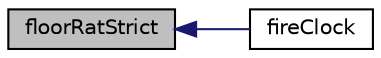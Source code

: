 digraph "floorRatStrict"
{
  edge [fontname="Helvetica",fontsize="10",labelfontname="Helvetica",labelfontsize="10"];
  node [fontname="Helvetica",fontsize="10",shape=record];
  rankdir="LR";
  Node18 [label="floorRatStrict",height=0.2,width=0.4,color="black", fillcolor="grey75", style="filled", fontcolor="black"];
  Node18 -> Node19 [dir="back",color="midnightblue",fontsize="10",style="solid",fontname="Helvetica"];
  Node19 [label="fireClock",height=0.2,width=0.4,color="black", fillcolor="white", style="filled",URL="$d5/df6/synchronous_8h.html#ae6d8e37c8a5ca86d90994976035d6f21"];
}

